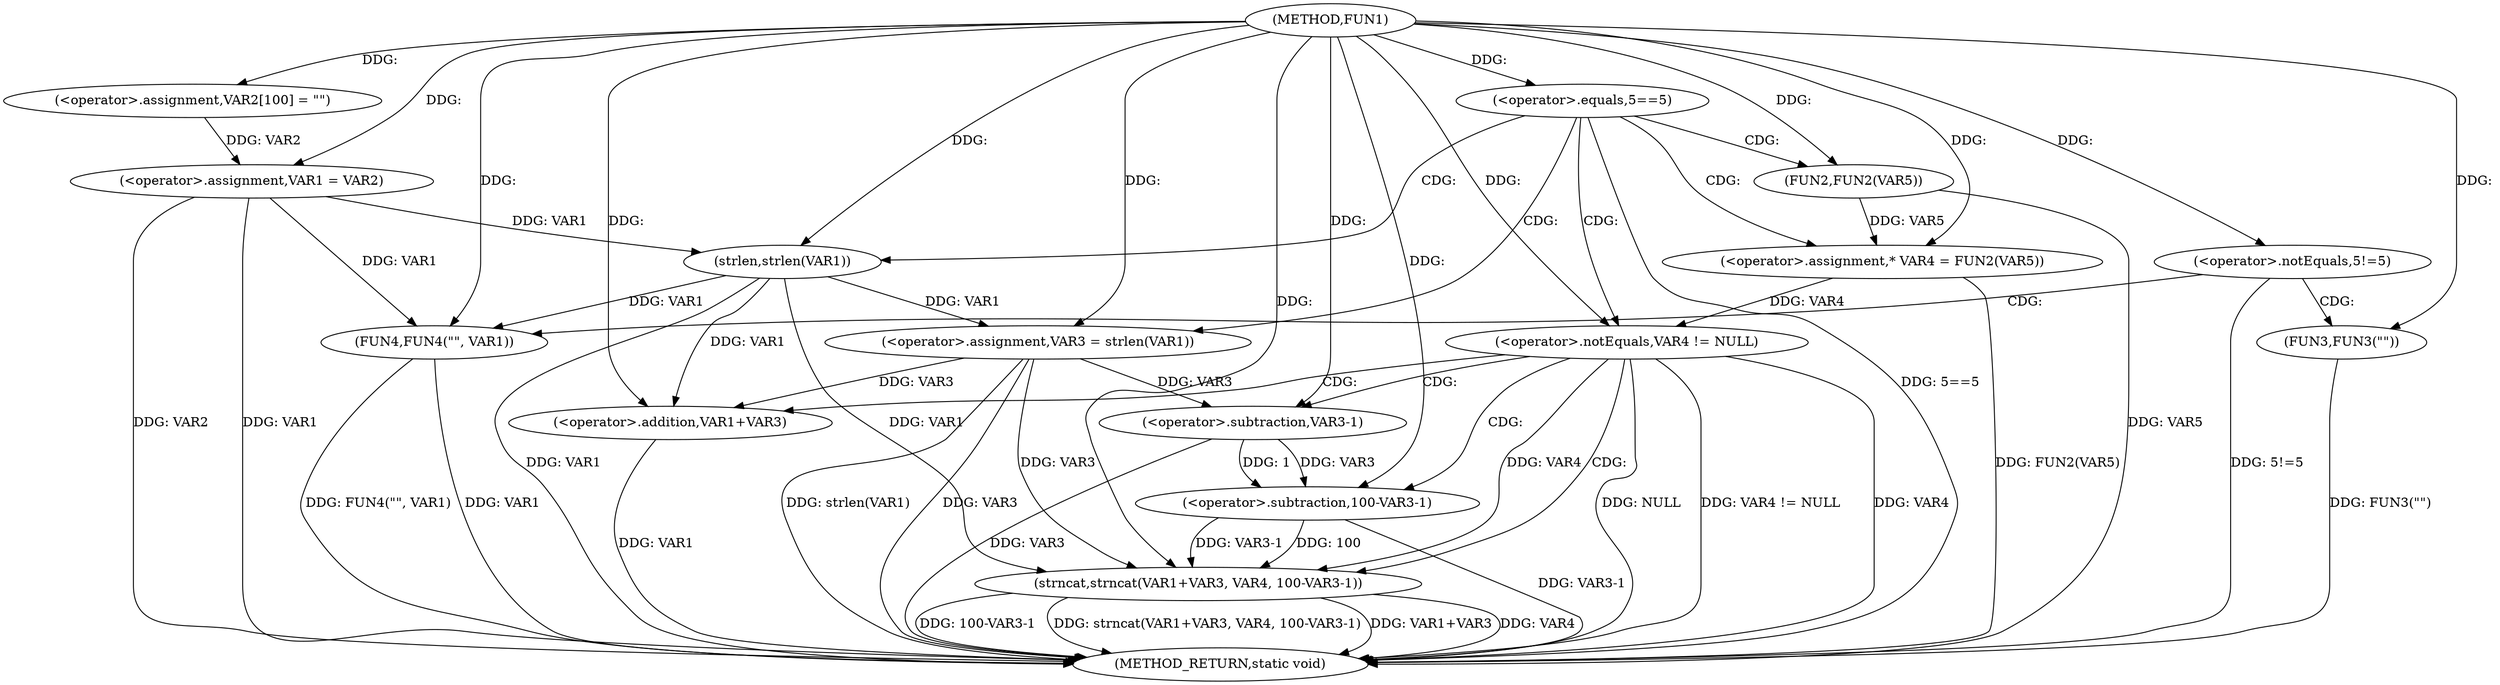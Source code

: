 digraph FUN1 {  
"1000100" [label = "(METHOD,FUN1)" ]
"1000153" [label = "(METHOD_RETURN,static void)" ]
"1000104" [label = "(<operator>.assignment,VAR2[100] = \"\")" ]
"1000107" [label = "(<operator>.assignment,VAR1 = VAR2)" ]
"1000111" [label = "(<operator>.equals,5==5)" ]
"1000117" [label = "(<operator>.assignment,VAR3 = strlen(VAR1))" ]
"1000119" [label = "(strlen,strlen(VAR1))" ]
"1000122" [label = "(<operator>.assignment,* VAR4 = FUN2(VAR5))" ]
"1000124" [label = "(FUN2,FUN2(VAR5))" ]
"1000127" [label = "(<operator>.notEquals,VAR4 != NULL)" ]
"1000131" [label = "(strncat,strncat(VAR1+VAR3, VAR4, 100-VAR3-1))" ]
"1000132" [label = "(<operator>.addition,VAR1+VAR3)" ]
"1000136" [label = "(<operator>.subtraction,100-VAR3-1)" ]
"1000138" [label = "(<operator>.subtraction,VAR3-1)" ]
"1000142" [label = "(<operator>.notEquals,5!=5)" ]
"1000146" [label = "(FUN3,FUN3(\"\"))" ]
"1000150" [label = "(FUN4,FUN4(\"\", VAR1))" ]
  "1000142" -> "1000153"  [ label = "DDG: 5!=5"] 
  "1000124" -> "1000153"  [ label = "DDG: VAR5"] 
  "1000107" -> "1000153"  [ label = "DDG: VAR1"] 
  "1000150" -> "1000153"  [ label = "DDG: VAR1"] 
  "1000127" -> "1000153"  [ label = "DDG: NULL"] 
  "1000127" -> "1000153"  [ label = "DDG: VAR4 != NULL"] 
  "1000117" -> "1000153"  [ label = "DDG: VAR3"] 
  "1000132" -> "1000153"  [ label = "DDG: VAR1"] 
  "1000150" -> "1000153"  [ label = "DDG: FUN4(\"\", VAR1)"] 
  "1000117" -> "1000153"  [ label = "DDG: strlen(VAR1)"] 
  "1000146" -> "1000153"  [ label = "DDG: FUN3(\"\")"] 
  "1000111" -> "1000153"  [ label = "DDG: 5==5"] 
  "1000107" -> "1000153"  [ label = "DDG: VAR2"] 
  "1000131" -> "1000153"  [ label = "DDG: VAR1+VAR3"] 
  "1000138" -> "1000153"  [ label = "DDG: VAR3"] 
  "1000131" -> "1000153"  [ label = "DDG: VAR4"] 
  "1000119" -> "1000153"  [ label = "DDG: VAR1"] 
  "1000131" -> "1000153"  [ label = "DDG: 100-VAR3-1"] 
  "1000127" -> "1000153"  [ label = "DDG: VAR4"] 
  "1000136" -> "1000153"  [ label = "DDG: VAR3-1"] 
  "1000131" -> "1000153"  [ label = "DDG: strncat(VAR1+VAR3, VAR4, 100-VAR3-1)"] 
  "1000122" -> "1000153"  [ label = "DDG: FUN2(VAR5)"] 
  "1000100" -> "1000104"  [ label = "DDG: "] 
  "1000104" -> "1000107"  [ label = "DDG: VAR2"] 
  "1000100" -> "1000107"  [ label = "DDG: "] 
  "1000100" -> "1000111"  [ label = "DDG: "] 
  "1000119" -> "1000117"  [ label = "DDG: VAR1"] 
  "1000100" -> "1000117"  [ label = "DDG: "] 
  "1000107" -> "1000119"  [ label = "DDG: VAR1"] 
  "1000100" -> "1000119"  [ label = "DDG: "] 
  "1000124" -> "1000122"  [ label = "DDG: VAR5"] 
  "1000100" -> "1000122"  [ label = "DDG: "] 
  "1000100" -> "1000124"  [ label = "DDG: "] 
  "1000122" -> "1000127"  [ label = "DDG: VAR4"] 
  "1000100" -> "1000127"  [ label = "DDG: "] 
  "1000119" -> "1000131"  [ label = "DDG: VAR1"] 
  "1000100" -> "1000131"  [ label = "DDG: "] 
  "1000117" -> "1000131"  [ label = "DDG: VAR3"] 
  "1000119" -> "1000132"  [ label = "DDG: VAR1"] 
  "1000100" -> "1000132"  [ label = "DDG: "] 
  "1000117" -> "1000132"  [ label = "DDG: VAR3"] 
  "1000127" -> "1000131"  [ label = "DDG: VAR4"] 
  "1000136" -> "1000131"  [ label = "DDG: 100"] 
  "1000136" -> "1000131"  [ label = "DDG: VAR3-1"] 
  "1000100" -> "1000136"  [ label = "DDG: "] 
  "1000138" -> "1000136"  [ label = "DDG: VAR3"] 
  "1000138" -> "1000136"  [ label = "DDG: 1"] 
  "1000100" -> "1000138"  [ label = "DDG: "] 
  "1000117" -> "1000138"  [ label = "DDG: VAR3"] 
  "1000100" -> "1000142"  [ label = "DDG: "] 
  "1000100" -> "1000146"  [ label = "DDG: "] 
  "1000100" -> "1000150"  [ label = "DDG: "] 
  "1000107" -> "1000150"  [ label = "DDG: VAR1"] 
  "1000119" -> "1000150"  [ label = "DDG: VAR1"] 
  "1000111" -> "1000117"  [ label = "CDG: "] 
  "1000111" -> "1000127"  [ label = "CDG: "] 
  "1000111" -> "1000124"  [ label = "CDG: "] 
  "1000111" -> "1000119"  [ label = "CDG: "] 
  "1000111" -> "1000122"  [ label = "CDG: "] 
  "1000127" -> "1000131"  [ label = "CDG: "] 
  "1000127" -> "1000132"  [ label = "CDG: "] 
  "1000127" -> "1000136"  [ label = "CDG: "] 
  "1000127" -> "1000138"  [ label = "CDG: "] 
  "1000142" -> "1000150"  [ label = "CDG: "] 
  "1000142" -> "1000146"  [ label = "CDG: "] 
}
